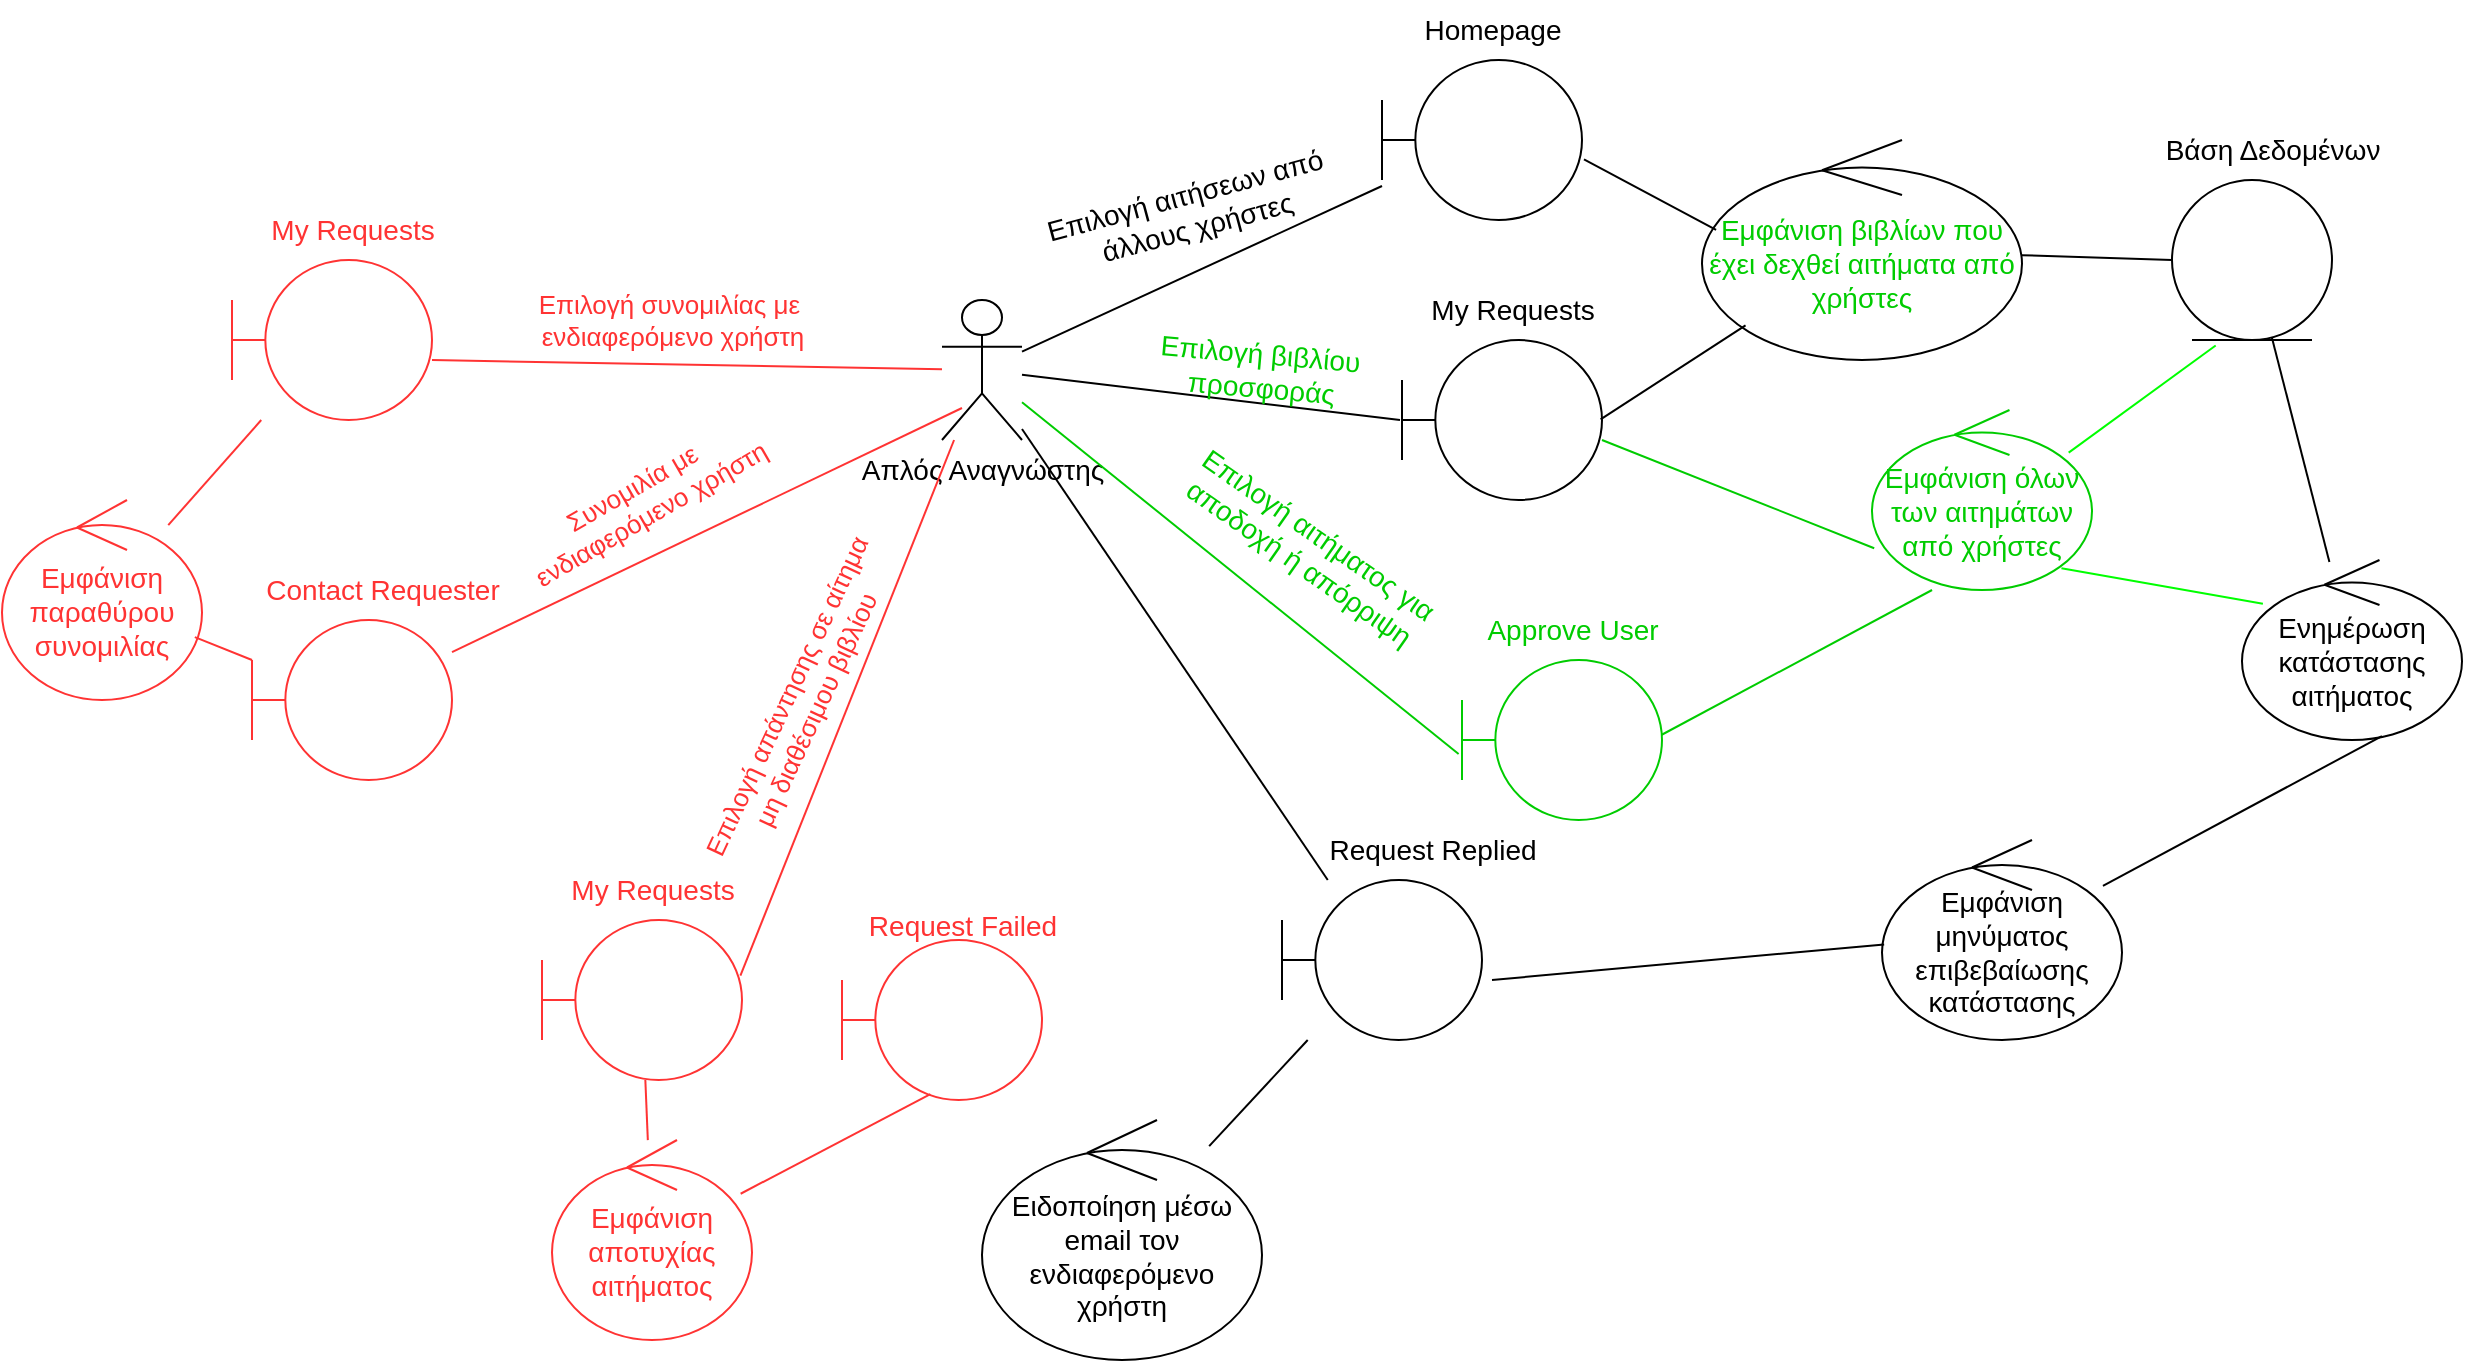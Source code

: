 <mxfile version="26.2.13">
  <diagram name="Page-1" id="jSBp5JrF-GaakVivtsG2">
    <mxGraphModel dx="2278" dy="897" grid="1" gridSize="10" guides="1" tooltips="1" connect="1" arrows="1" fold="1" page="1" pageScale="1" pageWidth="850" pageHeight="1100" math="0" shadow="0">
      <root>
        <mxCell id="0" />
        <mxCell id="1" parent="0" />
        <mxCell id="zY_l4fbShEZEDNNQPnIy-1" value="&lt;font style=&quot;font-size: 14px;&quot;&gt;Απλός Αναγνώστης&lt;/font&gt;" style="shape=umlActor;verticalLabelPosition=bottom;verticalAlign=top;html=1;outlineConnect=0;" parent="1" vertex="1">
          <mxGeometry x="-40" y="320" width="40" height="70" as="geometry" />
        </mxCell>
        <mxCell id="zY_l4fbShEZEDNNQPnIy-2" value="" style="endArrow=none;html=1;rounded=0;" parent="1" source="zY_l4fbShEZEDNNQPnIy-1" target="zY_l4fbShEZEDNNQPnIy-3" edge="1">
          <mxGeometry width="50" height="50" relative="1" as="geometry">
            <mxPoint x="30" y="350" as="sourcePoint" />
            <mxPoint x="110" y="260" as="targetPoint" />
          </mxGeometry>
        </mxCell>
        <mxCell id="zY_l4fbShEZEDNNQPnIy-3" value="" style="shape=umlBoundary;whiteSpace=wrap;html=1;" parent="1" vertex="1">
          <mxGeometry x="180" y="200" width="100" height="80" as="geometry" />
        </mxCell>
        <mxCell id="zY_l4fbShEZEDNNQPnIy-4" value="&lt;font style=&quot;font-size: 14px;&quot;&gt;Homepage&lt;/font&gt;" style="text;html=1;align=center;verticalAlign=middle;resizable=0;points=[];autosize=1;strokeColor=none;fillColor=none;" parent="1" vertex="1">
          <mxGeometry x="190" y="170" width="90" height="30" as="geometry" />
        </mxCell>
        <mxCell id="zY_l4fbShEZEDNNQPnIy-5" value="&lt;font style=&quot;font-size: 14px;&quot;&gt;Επιλογή αιτήσεων από&amp;nbsp;&lt;/font&gt;&lt;div&gt;&lt;font style=&quot;font-size: 14px;&quot;&gt;άλλους χρήστες&lt;/font&gt;&lt;/div&gt;" style="text;html=1;align=center;verticalAlign=middle;resizable=0;points=[];autosize=1;strokeColor=none;fillColor=none;rotation=-15;" parent="1" vertex="1">
          <mxGeometry y="250" width="170" height="50" as="geometry" />
        </mxCell>
        <mxCell id="zY_l4fbShEZEDNNQPnIy-6" value="&lt;span style=&quot;font-size: 14px;&quot;&gt;&lt;font style=&quot;&quot;&gt;Εμφάνιση βιβλίων που έχει δεχθεί αιτήματα από χρήστες&lt;/font&gt;&lt;/span&gt;" style="ellipse;shape=umlControl;whiteSpace=wrap;html=1;fontColor=#00CC00;" parent="1" vertex="1">
          <mxGeometry x="340" y="240" width="160" height="110" as="geometry" />
        </mxCell>
        <mxCell id="zY_l4fbShEZEDNNQPnIy-7" value="" style="endArrow=none;html=1;rounded=0;entryX=0.044;entryY=0.409;entryDx=0;entryDy=0;entryPerimeter=0;exitX=1.01;exitY=0.621;exitDx=0;exitDy=0;exitPerimeter=0;" parent="1" source="zY_l4fbShEZEDNNQPnIy-3" target="zY_l4fbShEZEDNNQPnIy-6" edge="1">
          <mxGeometry width="50" height="50" relative="1" as="geometry">
            <mxPoint x="311" y="309" as="sourcePoint" />
            <mxPoint x="367" y="294" as="targetPoint" />
          </mxGeometry>
        </mxCell>
        <mxCell id="zY_l4fbShEZEDNNQPnIy-8" value="" style="shape=umlBoundary;whiteSpace=wrap;html=1;" parent="1" vertex="1">
          <mxGeometry x="190" y="340" width="100" height="80" as="geometry" />
        </mxCell>
        <mxCell id="zY_l4fbShEZEDNNQPnIy-9" value="&lt;font style=&quot;font-size: 14px;&quot;&gt;My Requests&lt;/font&gt;" style="text;html=1;align=center;verticalAlign=middle;resizable=0;points=[];autosize=1;strokeColor=none;fillColor=none;" parent="1" vertex="1">
          <mxGeometry x="190" y="310" width="110" height="30" as="geometry" />
        </mxCell>
        <mxCell id="zY_l4fbShEZEDNNQPnIy-10" value="" style="endArrow=none;html=1;rounded=0;entryX=0.993;entryY=0.496;entryDx=0;entryDy=0;entryPerimeter=0;" parent="1" source="zY_l4fbShEZEDNNQPnIy-6" target="zY_l4fbShEZEDNNQPnIy-8" edge="1">
          <mxGeometry width="50" height="50" relative="1" as="geometry">
            <mxPoint x="291" y="260" as="sourcePoint" />
            <mxPoint x="356" y="295" as="targetPoint" />
            <Array as="points" />
          </mxGeometry>
        </mxCell>
        <mxCell id="kHBdI92u4aIt1j1fS1Kz-2" value="" style="endArrow=none;html=1;rounded=0;entryX=-0.01;entryY=0.5;entryDx=0;entryDy=0;entryPerimeter=0;" parent="1" source="zY_l4fbShEZEDNNQPnIy-1" target="zY_l4fbShEZEDNNQPnIy-8" edge="1">
          <mxGeometry width="50" height="50" relative="1" as="geometry">
            <mxPoint x="373" y="345" as="sourcePoint" />
            <mxPoint x="294" y="410" as="targetPoint" />
          </mxGeometry>
        </mxCell>
        <mxCell id="kHBdI92u4aIt1j1fS1Kz-3" value="&lt;font style=&quot;font-size: 14px;&quot;&gt;Επιλογή βιβλίου&amp;nbsp;&lt;/font&gt;&lt;div&gt;&lt;font style=&quot;font-size: 14px;&quot;&gt;προσφοράς&lt;/font&gt;&lt;/div&gt;" style="text;html=1;align=center;verticalAlign=middle;resizable=0;points=[];autosize=1;strokeColor=none;fillColor=none;rotation=5;fontColor=#00CC00;" parent="1" vertex="1">
          <mxGeometry x="55" y="330" width="130" height="50" as="geometry" />
        </mxCell>
        <mxCell id="kHBdI92u4aIt1j1fS1Kz-4" value="&lt;span style=&quot;font-size: 14px;&quot;&gt;Ενημέρωση κατάστασης αιτήματος&lt;/span&gt;" style="ellipse;shape=umlControl;whiteSpace=wrap;html=1;" parent="1" vertex="1">
          <mxGeometry x="610" y="450" width="110" height="90" as="geometry" />
        </mxCell>
        <mxCell id="kHBdI92u4aIt1j1fS1Kz-5" value="" style="endArrow=none;html=1;rounded=0;exitX=1;exitY=0.625;exitDx=0;exitDy=0;exitPerimeter=0;entryX=0.01;entryY=0.768;entryDx=0;entryDy=0;entryPerimeter=0;strokeColor=#00CC00;" parent="1" source="zY_l4fbShEZEDNNQPnIy-8" target="IBThrQu5mGDKIIndIDEA-4" edge="1">
          <mxGeometry width="50" height="50" relative="1" as="geometry">
            <mxPoint x="291" y="260" as="sourcePoint" />
            <mxPoint x="356" y="295" as="targetPoint" />
          </mxGeometry>
        </mxCell>
        <mxCell id="kHBdI92u4aIt1j1fS1Kz-6" value="" style="ellipse;shape=umlEntity;whiteSpace=wrap;html=1;" parent="1" vertex="1">
          <mxGeometry x="575" y="260" width="80" height="80" as="geometry" />
        </mxCell>
        <mxCell id="kHBdI92u4aIt1j1fS1Kz-7" value="&lt;font style=&quot;font-size: 14px;&quot;&gt;Βάση Δεδομένων&lt;/font&gt;" style="text;html=1;align=center;verticalAlign=middle;resizable=0;points=[];autosize=1;strokeColor=none;fillColor=none;" parent="1" vertex="1">
          <mxGeometry x="560" y="230" width="130" height="30" as="geometry" />
        </mxCell>
        <mxCell id="kHBdI92u4aIt1j1fS1Kz-8" value="" style="endArrow=none;html=1;rounded=0;entryX=0;entryY=0.5;entryDx=0;entryDy=0;" parent="1" source="zY_l4fbShEZEDNNQPnIy-6" target="kHBdI92u4aIt1j1fS1Kz-6" edge="1">
          <mxGeometry width="50" height="50" relative="1" as="geometry">
            <mxPoint x="291" y="260" as="sourcePoint" />
            <mxPoint x="356" y="295" as="targetPoint" />
          </mxGeometry>
        </mxCell>
        <mxCell id="kHBdI92u4aIt1j1fS1Kz-9" value="" style="endArrow=none;html=1;rounded=0;" parent="1" source="kHBdI92u4aIt1j1fS1Kz-4" target="kHBdI92u4aIt1j1fS1Kz-6" edge="1">
          <mxGeometry width="50" height="50" relative="1" as="geometry">
            <mxPoint x="495" y="307" as="sourcePoint" />
            <mxPoint x="585" y="310" as="targetPoint" />
          </mxGeometry>
        </mxCell>
        <mxCell id="kHBdI92u4aIt1j1fS1Kz-10" value="&lt;span style=&quot;font-size: 14px;&quot;&gt;Ειδοποίηση μέσω email τον ενδιαφερόμενο χρήστη&lt;/span&gt;" style="ellipse;shape=umlControl;whiteSpace=wrap;html=1;" parent="1" vertex="1">
          <mxGeometry x="-20" y="730" width="140" height="120" as="geometry" />
        </mxCell>
        <mxCell id="kHBdI92u4aIt1j1fS1Kz-12" value="" style="shape=umlBoundary;whiteSpace=wrap;html=1;" parent="1" vertex="1">
          <mxGeometry x="130" y="610" width="100" height="80" as="geometry" />
        </mxCell>
        <mxCell id="kHBdI92u4aIt1j1fS1Kz-13" value="&lt;font style=&quot;font-size: 14px;&quot;&gt;Request Replied&lt;/font&gt;" style="text;html=1;align=center;verticalAlign=middle;resizable=0;points=[];autosize=1;strokeColor=none;fillColor=none;" parent="1" vertex="1">
          <mxGeometry x="140" y="580" width="130" height="30" as="geometry" />
        </mxCell>
        <mxCell id="kHBdI92u4aIt1j1fS1Kz-19" value="&lt;span style=&quot;font-size: 14px;&quot;&gt;Εμφάνιση μηνύματος επιβεβαίωσης&lt;/span&gt;&lt;div&gt;&lt;span style=&quot;font-size: 14px;&quot;&gt;κατάστασης&lt;/span&gt;&lt;/div&gt;" style="ellipse;shape=umlControl;whiteSpace=wrap;html=1;" parent="1" vertex="1">
          <mxGeometry x="430" y="590" width="120" height="100" as="geometry" />
        </mxCell>
        <mxCell id="kHBdI92u4aIt1j1fS1Kz-21" value="" style="endArrow=none;html=1;rounded=0;entryX=0.009;entryY=0.522;entryDx=0;entryDy=0;entryPerimeter=0;exitX=1.05;exitY=0.625;exitDx=0;exitDy=0;exitPerimeter=0;" parent="1" source="kHBdI92u4aIt1j1fS1Kz-12" target="kHBdI92u4aIt1j1fS1Kz-19" edge="1">
          <mxGeometry width="50" height="50" relative="1" as="geometry">
            <mxPoint x="412" y="662" as="sourcePoint" />
            <mxPoint x="499" y="658" as="targetPoint" />
          </mxGeometry>
        </mxCell>
        <mxCell id="kHBdI92u4aIt1j1fS1Kz-22" value="" style="endArrow=none;html=1;rounded=0;" parent="1" source="zY_l4fbShEZEDNNQPnIy-1" target="kHBdI92u4aIt1j1fS1Kz-12" edge="1">
          <mxGeometry width="50" height="50" relative="1" as="geometry">
            <mxPoint x="10" y="374" as="sourcePoint" />
            <mxPoint x="229" y="470" as="targetPoint" />
          </mxGeometry>
        </mxCell>
        <mxCell id="kHBdI92u4aIt1j1fS1Kz-31" value="" style="shape=umlBoundary;whiteSpace=wrap;html=1;strokeColor=#FF3333;" parent="1" vertex="1">
          <mxGeometry x="-395" y="300" width="100" height="80" as="geometry" />
        </mxCell>
        <mxCell id="kHBdI92u4aIt1j1fS1Kz-32" value="&lt;font style=&quot;font-size: 14px;&quot;&gt;My Requests&lt;/font&gt;" style="text;html=1;align=center;verticalAlign=middle;resizable=0;points=[];autosize=1;strokeColor=none;fillColor=none;fontColor=#FF3333;" parent="1" vertex="1">
          <mxGeometry x="-390" y="270" width="110" height="30" as="geometry" />
        </mxCell>
        <mxCell id="kHBdI92u4aIt1j1fS1Kz-37" value="" style="endArrow=none;html=1;rounded=0;strokeColor=#FF3333;exitX=1;exitY=0.625;exitDx=0;exitDy=0;exitPerimeter=0;" parent="1" source="kHBdI92u4aIt1j1fS1Kz-31" target="zY_l4fbShEZEDNNQPnIy-1" edge="1">
          <mxGeometry width="50" height="50" relative="1" as="geometry">
            <mxPoint x="-30" y="358" as="sourcePoint" />
            <mxPoint x="-265" y="280" as="targetPoint" />
          </mxGeometry>
        </mxCell>
        <mxCell id="kHBdI92u4aIt1j1fS1Kz-38" value="&lt;font style=&quot;font-size: 13px;&quot;&gt;Επιλογή συνομιλίας με&amp;nbsp;&lt;/font&gt;&lt;div&gt;&lt;font style=&quot;font-size: 13px;&quot;&gt;ενδιαφερόμενο χρήστη&lt;/font&gt;&lt;/div&gt;" style="text;html=1;align=center;verticalAlign=middle;resizable=0;points=[];autosize=1;strokeColor=none;fillColor=none;rotation=0;fontColor=#FF3333;" parent="1" vertex="1">
          <mxGeometry x="-255" y="310" width="160" height="40" as="geometry" />
        </mxCell>
        <mxCell id="kHBdI92u4aIt1j1fS1Kz-39" value="&lt;span style=&quot;font-size: 14px;&quot;&gt;Εμφάνιση παραθύρου συνομιλίας&lt;/span&gt;" style="ellipse;shape=umlControl;whiteSpace=wrap;html=1;strokeColor=#FF3333;fontColor=#FF3333;" parent="1" vertex="1">
          <mxGeometry x="-510" y="420" width="100" height="100" as="geometry" />
        </mxCell>
        <mxCell id="kHBdI92u4aIt1j1fS1Kz-40" value="" style="endArrow=none;html=1;rounded=0;strokeColor=#FF3333;" parent="1" source="kHBdI92u4aIt1j1fS1Kz-31" target="kHBdI92u4aIt1j1fS1Kz-39" edge="1">
          <mxGeometry width="50" height="50" relative="1" as="geometry">
            <mxPoint x="-272" y="320" as="sourcePoint" />
            <mxPoint x="-70" y="510" as="targetPoint" />
          </mxGeometry>
        </mxCell>
        <mxCell id="kHBdI92u4aIt1j1fS1Kz-41" value="" style="shape=umlBoundary;whiteSpace=wrap;html=1;strokeColor=#FF3333;" parent="1" vertex="1">
          <mxGeometry x="-385" y="480" width="100" height="80" as="geometry" />
        </mxCell>
        <mxCell id="kHBdI92u4aIt1j1fS1Kz-42" value="&lt;font style=&quot;color: rgb(255, 51, 51);&quot;&gt;Contact Requester&lt;/font&gt;" style="text;html=1;align=center;verticalAlign=middle;resizable=0;points=[];autosize=1;strokeColor=none;fillColor=none;fontSize=14;" parent="1" vertex="1">
          <mxGeometry x="-390" y="450" width="140" height="30" as="geometry" />
        </mxCell>
        <mxCell id="kHBdI92u4aIt1j1fS1Kz-44" value="" style="endArrow=none;html=1;rounded=0;strokeColor=#FF3333;" parent="1" source="kHBdI92u4aIt1j1fS1Kz-41" target="kHBdI92u4aIt1j1fS1Kz-39" edge="1">
          <mxGeometry width="50" height="50" relative="1" as="geometry">
            <mxPoint x="-370" y="483" as="sourcePoint" />
            <mxPoint x="-411" y="493" as="targetPoint" />
          </mxGeometry>
        </mxCell>
        <mxCell id="kHBdI92u4aIt1j1fS1Kz-45" value="" style="endArrow=none;html=1;rounded=0;strokeColor=#FF3333;" parent="1" source="kHBdI92u4aIt1j1fS1Kz-41" edge="1">
          <mxGeometry width="50" height="50" relative="1" as="geometry">
            <mxPoint x="-270" y="480" as="sourcePoint" />
            <mxPoint x="-30" y="374" as="targetPoint" />
          </mxGeometry>
        </mxCell>
        <mxCell id="kHBdI92u4aIt1j1fS1Kz-46" value="Συνομιλία με&amp;nbsp;&lt;div&gt;ε&lt;span style=&quot;background-color: transparent;&quot;&gt;νδιαφερόμενο χρήστη&lt;/span&gt;&lt;/div&gt;" style="text;html=1;align=center;verticalAlign=middle;resizable=0;points=[];autosize=1;strokeColor=none;fillColor=none;fontColor=#FF3333;rotation=-30;fontSize=13;" parent="1" vertex="1">
          <mxGeometry x="-265" y="400" width="150" height="40" as="geometry" />
        </mxCell>
        <mxCell id="kHBdI92u4aIt1j1fS1Kz-47" value="" style="shape=umlBoundary;whiteSpace=wrap;html=1;strokeColor=#FF3333;" parent="1" vertex="1">
          <mxGeometry x="-240" y="630" width="100" height="80" as="geometry" />
        </mxCell>
        <mxCell id="kHBdI92u4aIt1j1fS1Kz-48" value="&lt;font style=&quot;font-size: 14px;&quot;&gt;My Requests&lt;/font&gt;" style="text;html=1;align=center;verticalAlign=middle;resizable=0;points=[];autosize=1;strokeColor=none;fillColor=none;fontColor=#FF3333;" parent="1" vertex="1">
          <mxGeometry x="-240" y="600" width="110" height="30" as="geometry" />
        </mxCell>
        <mxCell id="kHBdI92u4aIt1j1fS1Kz-49" value="" style="endArrow=none;html=1;rounded=0;strokeColor=#FF3333;exitX=0.992;exitY=0.348;exitDx=0;exitDy=0;exitPerimeter=0;" parent="1" source="kHBdI92u4aIt1j1fS1Kz-47" target="zY_l4fbShEZEDNNQPnIy-1" edge="1">
          <mxGeometry width="50" height="50" relative="1" as="geometry">
            <mxPoint x="-155" y="578" as="sourcePoint" />
            <mxPoint x="100" y="492" as="targetPoint" />
          </mxGeometry>
        </mxCell>
        <mxCell id="kHBdI92u4aIt1j1fS1Kz-50" value="&lt;font style=&quot;font-size: 13px;&quot;&gt;Επιλογή απάντησης σε αίτημα&amp;nbsp;&lt;/font&gt;&lt;div&gt;&lt;font style=&quot;font-size: 13px;&quot;&gt;μη διαθέσιμου βιβλίου&amp;nbsp;&lt;/font&gt;&lt;/div&gt;" style="text;html=1;align=center;verticalAlign=middle;resizable=0;points=[];autosize=1;strokeColor=none;fillColor=none;rotation=-65;fontColor=#FF3333;" parent="1" vertex="1">
          <mxGeometry x="-210" y="500" width="200" height="40" as="geometry" />
        </mxCell>
        <mxCell id="kHBdI92u4aIt1j1fS1Kz-52" value="&lt;span style=&quot;font-size: 14px;&quot;&gt;Εμφάνιση αποτυχίας αιτήματος&lt;/span&gt;" style="ellipse;shape=umlControl;whiteSpace=wrap;html=1;strokeColor=#FF3333;fontColor=#FF3333;" parent="1" vertex="1">
          <mxGeometry x="-235" y="740" width="100" height="100" as="geometry" />
        </mxCell>
        <mxCell id="kHBdI92u4aIt1j1fS1Kz-53" value="" style="endArrow=none;html=1;rounded=0;strokeColor=#FF3333;" parent="1" source="kHBdI92u4aIt1j1fS1Kz-47" target="kHBdI92u4aIt1j1fS1Kz-52" edge="1">
          <mxGeometry width="50" height="50" relative="1" as="geometry">
            <mxPoint x="-385" y="471" as="sourcePoint" />
            <mxPoint x="-414" y="484" as="targetPoint" />
          </mxGeometry>
        </mxCell>
        <mxCell id="kHBdI92u4aIt1j1fS1Kz-54" value="" style="shape=umlBoundary;whiteSpace=wrap;html=1;strokeColor=#FF3333;" parent="1" vertex="1">
          <mxGeometry x="-90" y="640" width="100" height="80" as="geometry" />
        </mxCell>
        <mxCell id="kHBdI92u4aIt1j1fS1Kz-55" value="Request Failed" style="text;html=1;align=center;verticalAlign=middle;resizable=0;points=[];autosize=1;strokeColor=none;fillColor=none;fontColor=#FF3333;fontSize=14;" parent="1" vertex="1">
          <mxGeometry x="-90" y="618" width="120" height="30" as="geometry" />
        </mxCell>
        <mxCell id="kHBdI92u4aIt1j1fS1Kz-56" value="" style="endArrow=none;html=1;rounded=0;strokeColor=#FF3333;entryX=0.442;entryY=0.963;entryDx=0;entryDy=0;entryPerimeter=0;" parent="1" source="kHBdI92u4aIt1j1fS1Kz-52" target="kHBdI92u4aIt1j1fS1Kz-54" edge="1">
          <mxGeometry width="50" height="50" relative="1" as="geometry">
            <mxPoint x="-178" y="720" as="sourcePoint" />
            <mxPoint x="-177" y="750" as="targetPoint" />
          </mxGeometry>
        </mxCell>
        <mxCell id="L1eFblCToiuCsabLMlnT-1" value="" style="endArrow=none;html=1;rounded=0;" parent="1" source="kHBdI92u4aIt1j1fS1Kz-12" target="kHBdI92u4aIt1j1fS1Kz-10" edge="1">
          <mxGeometry width="50" height="50" relative="1" as="geometry">
            <mxPoint x="325" y="628" as="sourcePoint" />
            <mxPoint x="441" y="647" as="targetPoint" />
          </mxGeometry>
        </mxCell>
        <mxCell id="L1eFblCToiuCsabLMlnT-2" value="" style="endArrow=none;html=1;rounded=0;exitX=0.636;exitY=0.978;exitDx=0;exitDy=0;exitPerimeter=0;" parent="1" source="kHBdI92u4aIt1j1fS1Kz-4" target="kHBdI92u4aIt1j1fS1Kz-19" edge="1">
          <mxGeometry width="50" height="50" relative="1" as="geometry">
            <mxPoint x="325" y="628" as="sourcePoint" />
            <mxPoint x="441" y="647" as="targetPoint" />
          </mxGeometry>
        </mxCell>
        <mxCell id="IBThrQu5mGDKIIndIDEA-4" value="&lt;span style=&quot;font-size: 14px;&quot;&gt;&lt;font style=&quot;&quot;&gt;Εμφάνιση όλων των αιτημάτων από χρήστες&lt;/font&gt;&lt;/span&gt;" style="ellipse;shape=umlControl;whiteSpace=wrap;html=1;strokeColor=#00CC00;fontColor=#00CC00;" parent="1" vertex="1">
          <mxGeometry x="425" y="375" width="110" height="90" as="geometry" />
        </mxCell>
        <mxCell id="IBThrQu5mGDKIIndIDEA-5" value="" style="endArrow=none;html=1;rounded=0;entryX=0.273;entryY=1.034;entryDx=0;entryDy=0;entryPerimeter=0;exitX=0.894;exitY=0.237;exitDx=0;exitDy=0;exitPerimeter=0;strokeColor=#00FF00;" parent="1" source="IBThrQu5mGDKIIndIDEA-4" target="kHBdI92u4aIt1j1fS1Kz-6" edge="1">
          <mxGeometry width="50" height="50" relative="1" as="geometry">
            <mxPoint x="637" y="458" as="sourcePoint" />
            <mxPoint x="628" y="350" as="targetPoint" />
          </mxGeometry>
        </mxCell>
        <mxCell id="IBThrQu5mGDKIIndIDEA-7" value="" style="endArrow=none;html=1;rounded=0;exitX=0.273;exitY=1;exitDx=0;exitDy=0;exitPerimeter=0;strokeColor=#00CC00;entryX=0.95;entryY=0.5;entryDx=0;entryDy=0;entryPerimeter=0;fontColor=#00CC00;" parent="1" source="IBThrQu5mGDKIIndIDEA-4" target="IBThrQu5mGDKIIndIDEA-12" edge="1">
          <mxGeometry width="50" height="50" relative="1" as="geometry">
            <mxPoint x="548" y="431" as="sourcePoint" />
            <mxPoint x="260" y="470" as="targetPoint" />
          </mxGeometry>
        </mxCell>
        <mxCell id="IBThrQu5mGDKIIndIDEA-11" value="" style="endArrow=none;html=1;rounded=0;entryX=0.095;entryY=0.243;entryDx=0;entryDy=0;entryPerimeter=0;exitX=0.861;exitY=0.879;exitDx=0;exitDy=0;exitPerimeter=0;strokeColor=#00FF00;fontColor=#00CC00;" parent="1" source="IBThrQu5mGDKIIndIDEA-4" target="kHBdI92u4aIt1j1fS1Kz-4" edge="1">
          <mxGeometry width="50" height="50" relative="1" as="geometry">
            <mxPoint x="533" y="406" as="sourcePoint" />
            <mxPoint x="607" y="353" as="targetPoint" />
          </mxGeometry>
        </mxCell>
        <mxCell id="IBThrQu5mGDKIIndIDEA-12" value="" style="shape=umlBoundary;whiteSpace=wrap;html=1;strokeColor=#00CC00;fontColor=#00CC00;" parent="1" vertex="1">
          <mxGeometry x="220" y="500" width="100" height="80" as="geometry" />
        </mxCell>
        <mxCell id="IBThrQu5mGDKIIndIDEA-13" value="&lt;font style=&quot;font-size: 14px;&quot;&gt;Approve User&lt;/font&gt;" style="text;html=1;align=center;verticalAlign=middle;resizable=0;points=[];autosize=1;strokeColor=none;fillColor=none;fontColor=#00CC00;" parent="1" vertex="1">
          <mxGeometry x="220" y="470" width="110" height="30" as="geometry" />
        </mxCell>
        <mxCell id="IBThrQu5mGDKIIndIDEA-14" value="" style="endArrow=none;html=1;rounded=0;strokeColor=#00CC00;entryX=-0.017;entryY=0.588;entryDx=0;entryDy=0;entryPerimeter=0;fontColor=#00CC00;" parent="1" source="zY_l4fbShEZEDNNQPnIy-1" target="IBThrQu5mGDKIIndIDEA-12" edge="1">
          <mxGeometry width="50" height="50" relative="1" as="geometry">
            <mxPoint x="465" y="475" as="sourcePoint" />
            <mxPoint x="150" y="490" as="targetPoint" />
          </mxGeometry>
        </mxCell>
        <mxCell id="aPOb-NUqgsjgJjBVCBKc-1" value="Επιλογή αιτήματος για&amp;nbsp;&lt;div&gt;αποδοχή&amp;nbsp;&lt;span style=&quot;background-color: transparent;&quot;&gt;ή απόρριψη&amp;nbsp;&lt;/span&gt;&lt;/div&gt;" style="text;html=1;align=center;verticalAlign=middle;resizable=0;points=[];autosize=1;strokeColor=none;fillColor=none;rotation=35;fontSize=14;fontColor=#00CC00;" vertex="1" parent="1">
          <mxGeometry x="60" y="420" width="170" height="50" as="geometry" />
        </mxCell>
      </root>
    </mxGraphModel>
  </diagram>
</mxfile>
